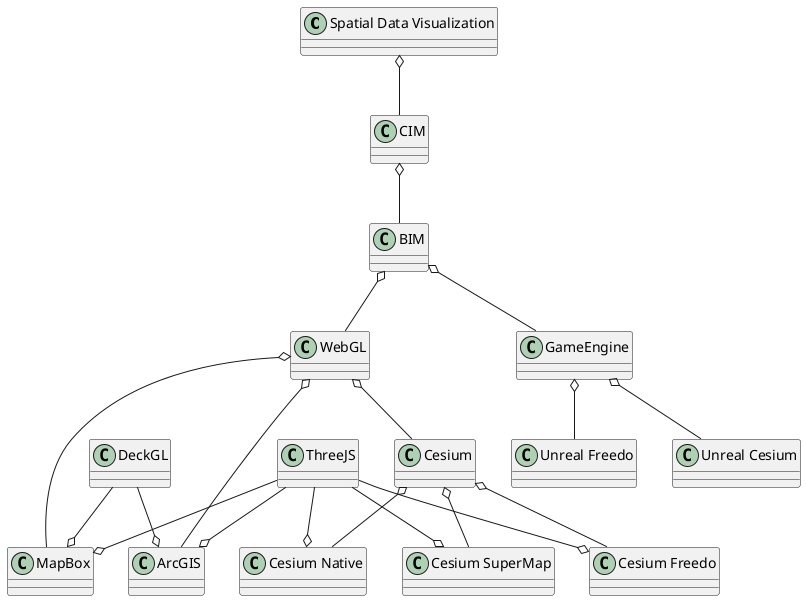 @startuml

class           "Spatial Data Visualization" as SPV
class           "BIM"
class           "CIM"
class           "WebGL"
class           "GameEngine"
class           "Cesium"
class           "Cesium SuperMap" as CS
class           "Cesium Freedo" as CF
class           "Cesium Native" as CN
class           "ArcGIS"
class           "MapBox"
class           "ThreeJS"
class           "DeckGL"
class           "Unreal Cesium" as UC
class           "Unreal Freedo" as UF

SPV o-- CIM
CIM o-- BIM


BIM o-- WebGL
BIM o-- GameEngine

WebGL o-- Cesium
WebGL o-- ArcGIS
WebGL o-- MapBox

GameEngine o-- UC
GameEngine o-- UF

Cesium o-- CS
Cesium o-- CF
Cesium o-- CN

ThreeJS --o CS
ThreeJS --o CF
ThreeJS --o CN
ThreeJS --o ArcGIS
ThreeJS --o MapBox

DeckGL --o ArcGIS
DeckGL --o MapBox





@enduml
